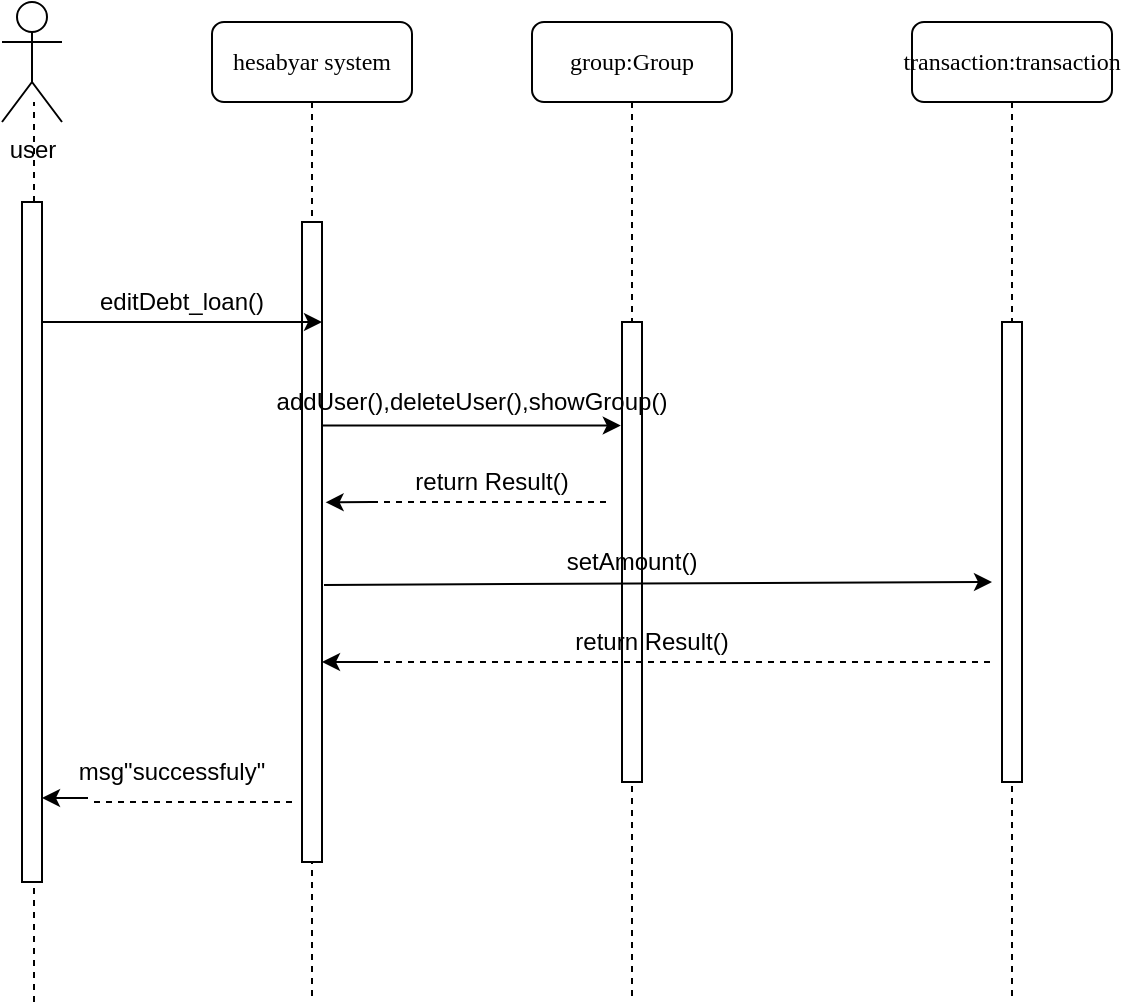 <mxfile version="12.5.8" type="github"><diagram id="dIHxpT5L8_uSSr6G7Wz0" name="Page-1"><mxGraphModel dx="1264" dy="533" grid="1" gridSize="10" guides="1" tooltips="1" connect="1" arrows="1" fold="1" page="1" pageScale="1" pageWidth="850" pageHeight="1100" math="0" shadow="0"><root><mxCell id="0"/><mxCell id="1" parent="0"/><mxCell id="57-UVSL2Txb5B6qExjJ3-1" value="hesabyar system" style="shape=umlLifeline;perimeter=lifelinePerimeter;whiteSpace=wrap;html=1;container=1;collapsible=0;recursiveResize=0;outlineConnect=0;rounded=1;shadow=0;comic=0;labelBackgroundColor=none;strokeColor=#000000;strokeWidth=1;fillColor=#FFFFFF;fontFamily=Verdana;fontSize=12;fontColor=#000000;align=center;" vertex="1" parent="1"><mxGeometry x="240" y="80" width="100" height="490" as="geometry"/></mxCell><mxCell id="57-UVSL2Txb5B6qExjJ3-2" value="" style="html=1;points=[];perimeter=orthogonalPerimeter;rounded=0;shadow=0;comic=0;labelBackgroundColor=none;strokeColor=#000000;strokeWidth=1;fillColor=#FFFFFF;fontFamily=Verdana;fontSize=12;fontColor=#000000;align=center;" vertex="1" parent="57-UVSL2Txb5B6qExjJ3-1"><mxGeometry x="45" y="100" width="10" height="320" as="geometry"/></mxCell><mxCell id="57-UVSL2Txb5B6qExjJ3-3" value="group:Group" style="shape=umlLifeline;perimeter=lifelinePerimeter;whiteSpace=wrap;html=1;container=1;collapsible=0;recursiveResize=0;outlineConnect=0;rounded=1;shadow=0;comic=0;labelBackgroundColor=none;strokeColor=#000000;strokeWidth=1;fillColor=#FFFFFF;fontFamily=Verdana;fontSize=12;fontColor=#000000;align=center;" vertex="1" parent="1"><mxGeometry x="400" y="80" width="100" height="490" as="geometry"/></mxCell><mxCell id="57-UVSL2Txb5B6qExjJ3-4" value="" style="html=1;points=[];perimeter=orthogonalPerimeter;rounded=0;shadow=0;comic=0;labelBackgroundColor=none;strokeColor=#000000;strokeWidth=1;fillColor=#FFFFFF;fontFamily=Verdana;fontSize=12;fontColor=#000000;align=center;" vertex="1" parent="57-UVSL2Txb5B6qExjJ3-3"><mxGeometry x="45" y="150" width="10" height="230" as="geometry"/></mxCell><mxCell id="57-UVSL2Txb5B6qExjJ3-6" value="" style="endArrow=none;dashed=1;html=1;" edge="1" parent="1" source="57-UVSL2Txb5B6qExjJ3-11"><mxGeometry width="50" height="50" relative="1" as="geometry"><mxPoint x="151" y="660" as="sourcePoint"/><mxPoint x="151" y="120" as="targetPoint"/></mxGeometry></mxCell><mxCell id="57-UVSL2Txb5B6qExjJ3-7" value="user&lt;br&gt;" style="shape=umlActor;html=1;verticalLabelPosition=bottom;verticalAlign=top;align=center;" vertex="1" parent="1"><mxGeometry x="135" y="70" width="30" height="60" as="geometry"/></mxCell><mxCell id="57-UVSL2Txb5B6qExjJ3-8" value="" style="endArrow=classic;html=1;" edge="1" parent="1"><mxGeometry width="50" height="50" relative="1" as="geometry"><mxPoint x="145" y="230" as="sourcePoint"/><mxPoint x="295" y="230" as="targetPoint"/></mxGeometry></mxCell><mxCell id="57-UVSL2Txb5B6qExjJ3-11" value="" style="html=1;points=[];perimeter=orthogonalPerimeter;" vertex="1" parent="1"><mxGeometry x="145" y="170" width="10" height="340" as="geometry"/></mxCell><mxCell id="57-UVSL2Txb5B6qExjJ3-12" value="" style="endArrow=none;dashed=1;html=1;" edge="1" parent="1" target="57-UVSL2Txb5B6qExjJ3-11"><mxGeometry width="50" height="50" relative="1" as="geometry"><mxPoint x="151" y="570" as="sourcePoint"/><mxPoint x="151" y="120" as="targetPoint"/></mxGeometry></mxCell><mxCell id="57-UVSL2Txb5B6qExjJ3-16" value="transaction:transaction" style="shape=umlLifeline;perimeter=lifelinePerimeter;whiteSpace=wrap;html=1;container=1;collapsible=0;recursiveResize=0;outlineConnect=0;rounded=1;shadow=0;comic=0;labelBackgroundColor=none;strokeColor=#000000;strokeWidth=1;fillColor=#FFFFFF;fontFamily=Verdana;fontSize=12;fontColor=#000000;align=center;" vertex="1" parent="1"><mxGeometry x="590" y="80" width="100" height="490" as="geometry"/></mxCell><mxCell id="57-UVSL2Txb5B6qExjJ3-17" value="" style="html=1;points=[];perimeter=orthogonalPerimeter;rounded=0;shadow=0;comic=0;labelBackgroundColor=none;strokeColor=#000000;strokeWidth=1;fillColor=#FFFFFF;fontFamily=Verdana;fontSize=12;fontColor=#000000;align=center;" vertex="1" parent="57-UVSL2Txb5B6qExjJ3-16"><mxGeometry x="45" y="150" width="10" height="230" as="geometry"/></mxCell><mxCell id="57-UVSL2Txb5B6qExjJ3-27" value="" style="endArrow=classic;html=1;entryX=-0.06;entryY=0.225;entryDx=0;entryDy=0;entryPerimeter=0;" edge="1" parent="1" source="57-UVSL2Txb5B6qExjJ3-2" target="57-UVSL2Txb5B6qExjJ3-4"><mxGeometry width="50" height="50" relative="1" as="geometry"><mxPoint x="140" y="640" as="sourcePoint"/><mxPoint x="190" y="590" as="targetPoint"/></mxGeometry></mxCell><mxCell id="57-UVSL2Txb5B6qExjJ3-28" value="editDebt_loan()" style="text;html=1;strokeColor=none;fillColor=none;align=center;verticalAlign=middle;whiteSpace=wrap;rounded=0;" vertex="1" parent="1"><mxGeometry x="170" y="210" width="110" height="20" as="geometry"/></mxCell><mxCell id="57-UVSL2Txb5B6qExjJ3-29" value="addUser(),deleteUser(),showGroup()" style="text;html=1;strokeColor=none;fillColor=none;align=center;verticalAlign=middle;whiteSpace=wrap;rounded=0;" vertex="1" parent="1"><mxGeometry x="350" y="260" width="40" height="20" as="geometry"/></mxCell><mxCell id="57-UVSL2Txb5B6qExjJ3-30" value="" style="endArrow=none;dashed=1;html=1;" edge="1" parent="1"><mxGeometry width="50" height="50" relative="1" as="geometry"><mxPoint x="320" y="320" as="sourcePoint"/><mxPoint x="440" y="320" as="targetPoint"/></mxGeometry></mxCell><mxCell id="57-UVSL2Txb5B6qExjJ3-31" value="" style="endArrow=classic;html=1;exitX=1.1;exitY=0.567;exitDx=0;exitDy=0;exitPerimeter=0;" edge="1" parent="1" source="57-UVSL2Txb5B6qExjJ3-2"><mxGeometry width="50" height="50" relative="1" as="geometry"><mxPoint x="140" y="640" as="sourcePoint"/><mxPoint x="630" y="360" as="targetPoint"/></mxGeometry></mxCell><mxCell id="57-UVSL2Txb5B6qExjJ3-32" value="setAmount()" style="text;html=1;strokeColor=none;fillColor=none;align=center;verticalAlign=middle;whiteSpace=wrap;rounded=0;" vertex="1" parent="1"><mxGeometry x="430" y="340" width="40" height="20" as="geometry"/></mxCell><mxCell id="57-UVSL2Txb5B6qExjJ3-33" value="" style="endArrow=none;dashed=1;html=1;" edge="1" parent="1"><mxGeometry width="50" height="50" relative="1" as="geometry"><mxPoint x="320" y="400" as="sourcePoint"/><mxPoint x="630" y="400" as="targetPoint"/></mxGeometry></mxCell><mxCell id="57-UVSL2Txb5B6qExjJ3-34" value="" style="endArrow=classic;html=1;" edge="1" parent="1"><mxGeometry width="50" height="50" relative="1" as="geometry"><mxPoint x="178" y="468" as="sourcePoint"/><mxPoint x="155" y="468" as="targetPoint"/></mxGeometry></mxCell><mxCell id="57-UVSL2Txb5B6qExjJ3-35" value="" style="endArrow=none;dashed=1;html=1;" edge="1" parent="1"><mxGeometry width="50" height="50" relative="1" as="geometry"><mxPoint x="280" y="470" as="sourcePoint"/><mxPoint x="180" y="470" as="targetPoint"/></mxGeometry></mxCell><mxCell id="57-UVSL2Txb5B6qExjJ3-36" value="" style="endArrow=classic;html=1;" edge="1" parent="1" target="57-UVSL2Txb5B6qExjJ3-2"><mxGeometry width="50" height="50" relative="1" as="geometry"><mxPoint x="320" y="400" as="sourcePoint"/><mxPoint x="190" y="590" as="targetPoint"/></mxGeometry></mxCell><mxCell id="57-UVSL2Txb5B6qExjJ3-38" value="" style="endArrow=classic;html=1;entryX=1.18;entryY=0.438;entryDx=0;entryDy=0;entryPerimeter=0;" edge="1" parent="1" target="57-UVSL2Txb5B6qExjJ3-2"><mxGeometry width="50" height="50" relative="1" as="geometry"><mxPoint x="320" y="320" as="sourcePoint"/><mxPoint x="190" y="590" as="targetPoint"/></mxGeometry></mxCell><mxCell id="57-UVSL2Txb5B6qExjJ3-39" value="msg&quot;successfuly&quot;" style="text;html=1;strokeColor=none;fillColor=none;align=center;verticalAlign=middle;whiteSpace=wrap;rounded=0;" vertex="1" parent="1"><mxGeometry x="200" y="440" width="40" height="30" as="geometry"/></mxCell><mxCell id="57-UVSL2Txb5B6qExjJ3-40" value="return Result()" style="text;html=1;strokeColor=none;fillColor=none;align=center;verticalAlign=middle;whiteSpace=wrap;rounded=0;" vertex="1" parent="1"><mxGeometry x="400" y="380" width="120" height="20" as="geometry"/></mxCell><mxCell id="57-UVSL2Txb5B6qExjJ3-44" value="return Result()" style="text;html=1;strokeColor=none;fillColor=none;align=center;verticalAlign=middle;whiteSpace=wrap;rounded=0;" vertex="1" parent="1"><mxGeometry x="340" y="300" width="80" height="20" as="geometry"/></mxCell></root></mxGraphModel></diagram></mxfile>